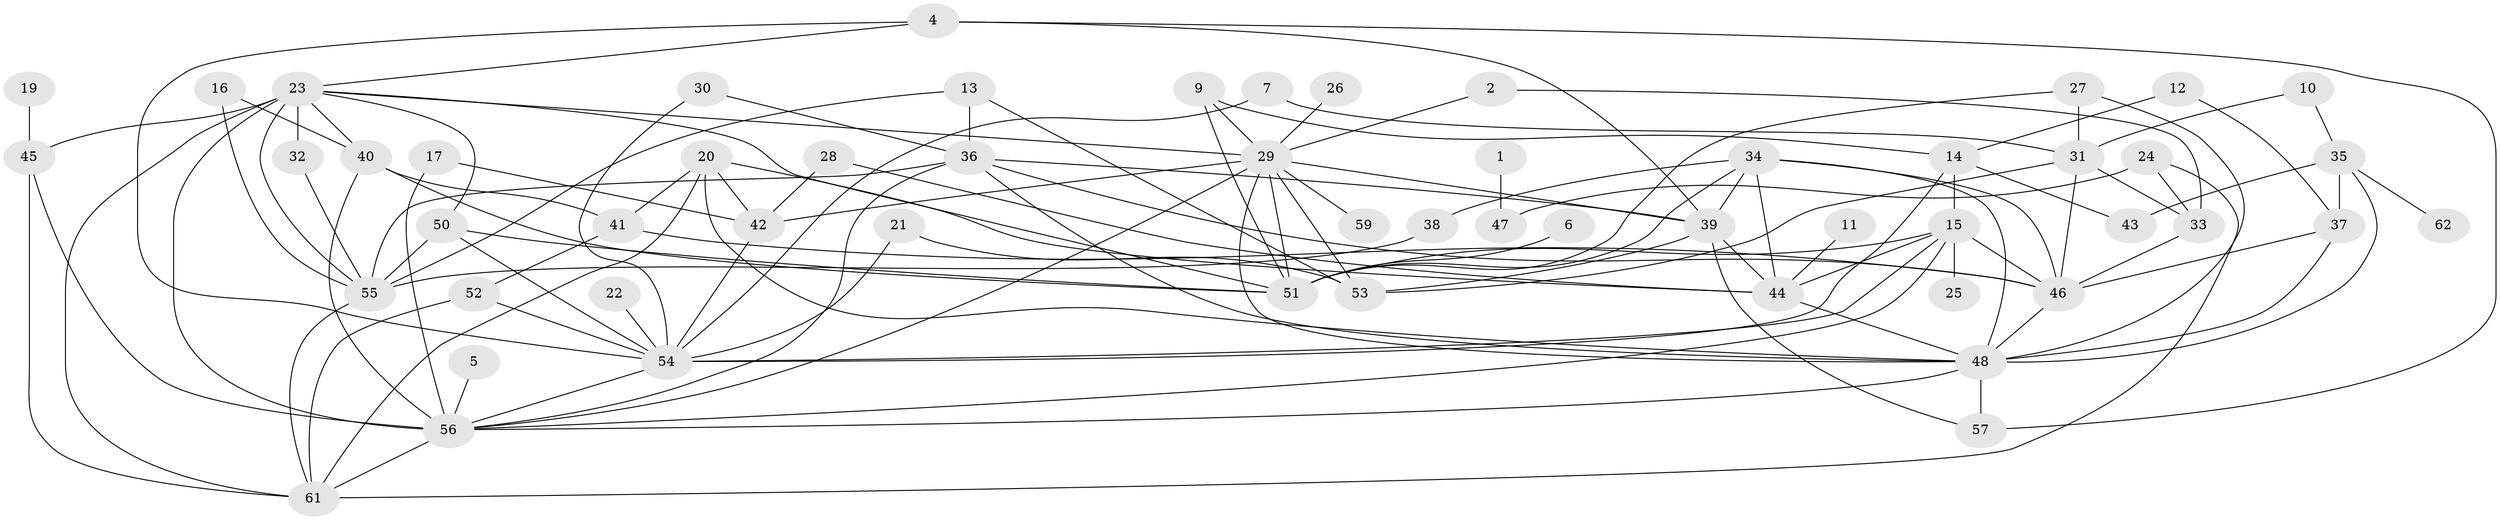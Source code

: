 // original degree distribution, {3: 0.27419354838709675, 4: 0.13709677419354838, 1: 0.12903225806451613, 11: 0.008064516129032258, 2: 0.22580645161290322, 6: 0.04838709677419355, 0: 0.04838709677419355, 5: 0.0967741935483871, 7: 0.016129032258064516, 9: 0.008064516129032258, 10: 0.008064516129032258}
// Generated by graph-tools (version 1.1) at 2025/49/03/09/25 03:49:14]
// undirected, 56 vertices, 117 edges
graph export_dot {
graph [start="1"]
  node [color=gray90,style=filled];
  1;
  2;
  4;
  5;
  6;
  7;
  9;
  10;
  11;
  12;
  13;
  14;
  15;
  16;
  17;
  19;
  20;
  21;
  22;
  23;
  24;
  25;
  26;
  27;
  28;
  29;
  30;
  31;
  32;
  33;
  34;
  35;
  36;
  37;
  38;
  39;
  40;
  41;
  42;
  43;
  44;
  45;
  46;
  47;
  48;
  50;
  51;
  52;
  53;
  54;
  55;
  56;
  57;
  59;
  61;
  62;
  1 -- 47 [weight=1.0];
  2 -- 29 [weight=1.0];
  2 -- 33 [weight=1.0];
  4 -- 23 [weight=1.0];
  4 -- 39 [weight=1.0];
  4 -- 54 [weight=1.0];
  4 -- 57 [weight=1.0];
  5 -- 56 [weight=1.0];
  6 -- 51 [weight=1.0];
  7 -- 31 [weight=1.0];
  7 -- 54 [weight=1.0];
  9 -- 14 [weight=1.0];
  9 -- 29 [weight=1.0];
  9 -- 51 [weight=1.0];
  10 -- 31 [weight=1.0];
  10 -- 35 [weight=1.0];
  11 -- 44 [weight=1.0];
  12 -- 14 [weight=1.0];
  12 -- 37 [weight=1.0];
  13 -- 36 [weight=1.0];
  13 -- 53 [weight=1.0];
  13 -- 55 [weight=1.0];
  14 -- 15 [weight=1.0];
  14 -- 43 [weight=1.0];
  14 -- 54 [weight=1.0];
  15 -- 25 [weight=1.0];
  15 -- 44 [weight=1.0];
  15 -- 46 [weight=1.0];
  15 -- 51 [weight=1.0];
  15 -- 54 [weight=1.0];
  15 -- 56 [weight=1.0];
  16 -- 40 [weight=1.0];
  16 -- 55 [weight=1.0];
  17 -- 42 [weight=1.0];
  17 -- 56 [weight=1.0];
  19 -- 45 [weight=1.0];
  20 -- 41 [weight=1.0];
  20 -- 42 [weight=1.0];
  20 -- 44 [weight=1.0];
  20 -- 48 [weight=1.0];
  20 -- 61 [weight=1.0];
  21 -- 53 [weight=1.0];
  21 -- 54 [weight=1.0];
  22 -- 54 [weight=1.0];
  23 -- 29 [weight=1.0];
  23 -- 32 [weight=1.0];
  23 -- 40 [weight=2.0];
  23 -- 45 [weight=2.0];
  23 -- 50 [weight=1.0];
  23 -- 51 [weight=1.0];
  23 -- 55 [weight=1.0];
  23 -- 56 [weight=2.0];
  23 -- 61 [weight=1.0];
  24 -- 33 [weight=1.0];
  24 -- 47 [weight=1.0];
  24 -- 61 [weight=1.0];
  26 -- 29 [weight=1.0];
  27 -- 31 [weight=1.0];
  27 -- 48 [weight=1.0];
  27 -- 51 [weight=1.0];
  28 -- 42 [weight=1.0];
  28 -- 44 [weight=1.0];
  29 -- 39 [weight=1.0];
  29 -- 42 [weight=2.0];
  29 -- 48 [weight=1.0];
  29 -- 51 [weight=1.0];
  29 -- 53 [weight=1.0];
  29 -- 56 [weight=1.0];
  29 -- 59 [weight=1.0];
  30 -- 36 [weight=1.0];
  30 -- 54 [weight=1.0];
  31 -- 33 [weight=1.0];
  31 -- 46 [weight=1.0];
  31 -- 53 [weight=1.0];
  32 -- 55 [weight=1.0];
  33 -- 46 [weight=1.0];
  34 -- 38 [weight=1.0];
  34 -- 39 [weight=1.0];
  34 -- 44 [weight=1.0];
  34 -- 46 [weight=1.0];
  34 -- 48 [weight=1.0];
  34 -- 51 [weight=1.0];
  35 -- 37 [weight=1.0];
  35 -- 43 [weight=1.0];
  35 -- 48 [weight=1.0];
  35 -- 62 [weight=1.0];
  36 -- 39 [weight=1.0];
  36 -- 46 [weight=1.0];
  36 -- 48 [weight=1.0];
  36 -- 55 [weight=1.0];
  36 -- 56 [weight=1.0];
  37 -- 46 [weight=1.0];
  37 -- 48 [weight=1.0];
  38 -- 55 [weight=1.0];
  39 -- 44 [weight=1.0];
  39 -- 53 [weight=1.0];
  39 -- 57 [weight=1.0];
  40 -- 41 [weight=1.0];
  40 -- 51 [weight=1.0];
  40 -- 56 [weight=1.0];
  41 -- 46 [weight=1.0];
  41 -- 52 [weight=1.0];
  42 -- 54 [weight=1.0];
  44 -- 48 [weight=1.0];
  45 -- 56 [weight=1.0];
  45 -- 61 [weight=1.0];
  46 -- 48 [weight=1.0];
  48 -- 56 [weight=1.0];
  48 -- 57 [weight=1.0];
  50 -- 51 [weight=1.0];
  50 -- 54 [weight=1.0];
  50 -- 55 [weight=1.0];
  52 -- 54 [weight=1.0];
  52 -- 61 [weight=1.0];
  54 -- 56 [weight=1.0];
  55 -- 61 [weight=1.0];
  56 -- 61 [weight=1.0];
}
